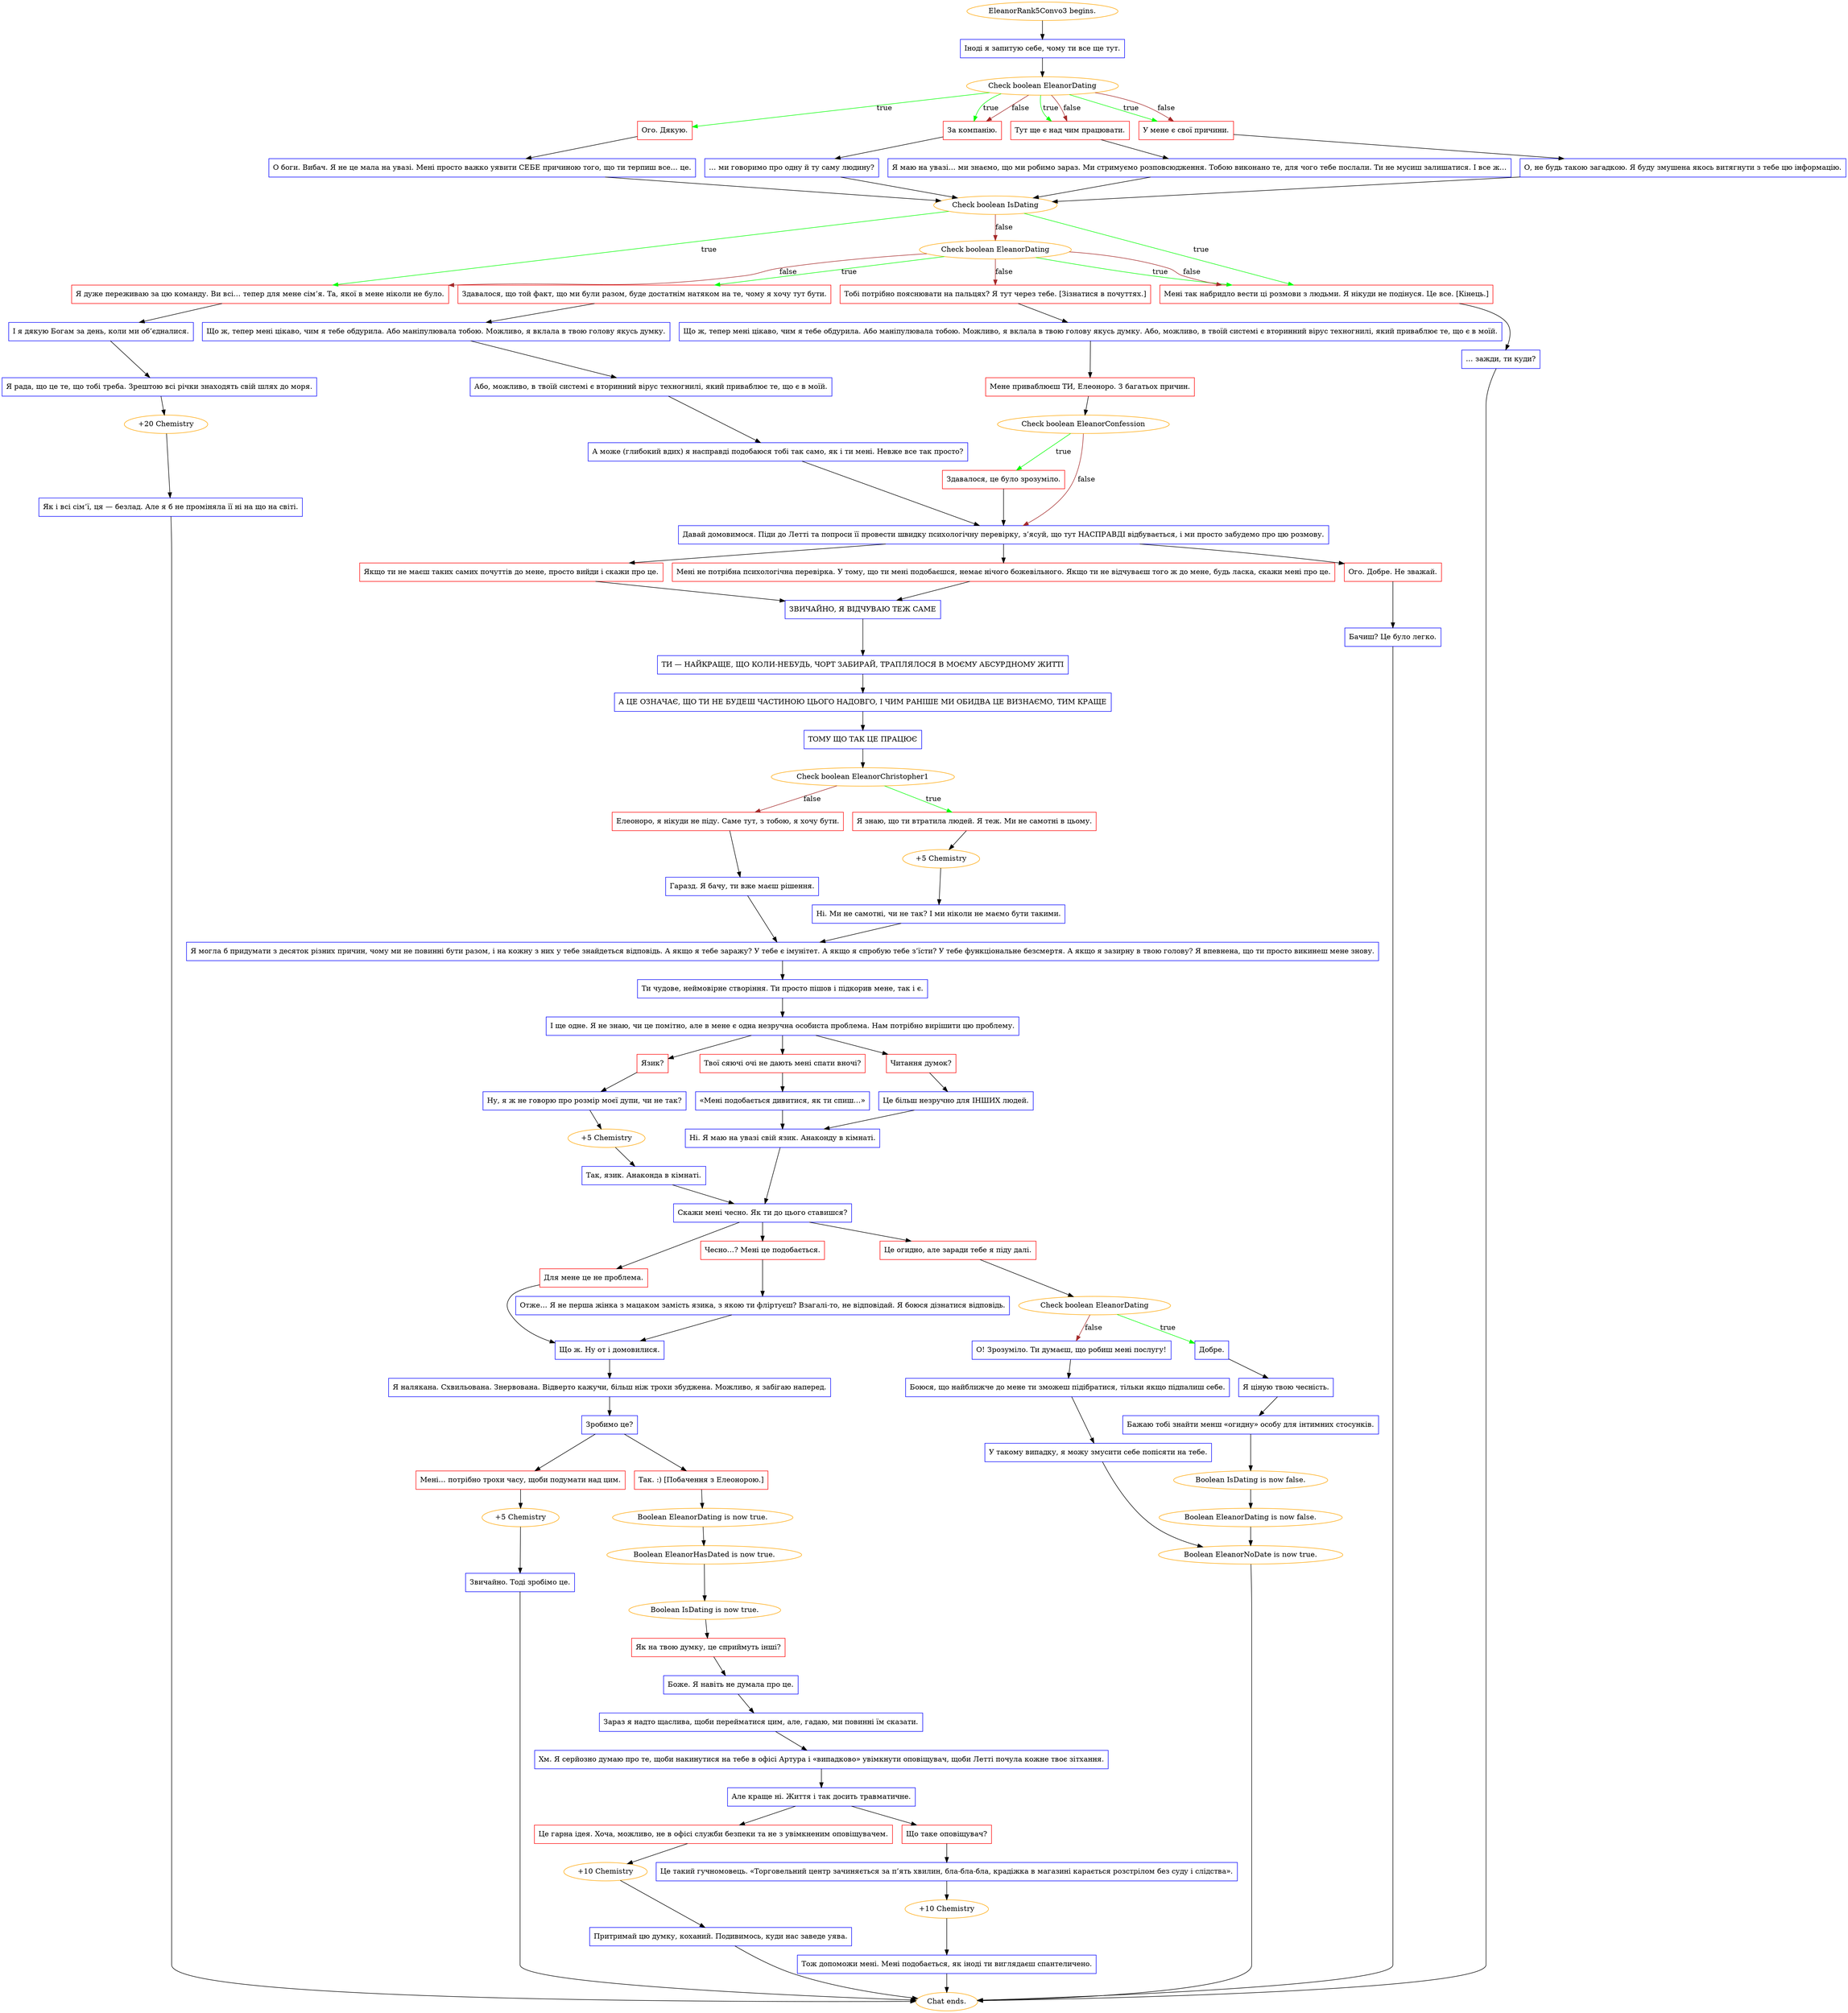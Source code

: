 digraph {
	"EleanorRank5Convo3 begins." [color=orange];
		"EleanorRank5Convo3 begins." -> j3728389655;
	j3728389655 [label="Іноді я запитую себе, чому ти все ще тут.",shape=box,color=blue];
		j3728389655 -> j1105820008;
	j1105820008 [label="Check boolean EleanorDating",color=orange];
		j1105820008 -> j2507843105 [label=true,color=green];
		j1105820008 -> j1590993784 [label=true,color=green];
		j1105820008 -> j3593362046 [label=true,color=green];
		j1105820008 -> j3409702990 [label=true,color=green];
		j1105820008 -> j1590993784 [label=false,color=brown];
		j1105820008 -> j3593362046 [label=false,color=brown];
		j1105820008 -> j3409702990 [label=false,color=brown];
	j2507843105 [label="Ого. Дякую.",shape=box,color=red];
		j2507843105 -> j2441988146;
	j1590993784 [label="За компанію.",shape=box,color=red];
		j1590993784 -> j791985275;
	j3593362046 [label="Тут ще є над чим працювати.",shape=box,color=red];
		j3593362046 -> j3097586887;
	j3409702990 [label="У мене є свої причини.",shape=box,color=red];
		j3409702990 -> j1278096251;
	j2441988146 [label="О боги. Вибач. Я не це мала на увазі. Мені просто важко уявити СЕБЕ причиною того, що ти терпиш все… це.",shape=box,color=blue];
		j2441988146 -> j948818843;
	j791985275 [label="… ми говоримо про одну й ту саму людину?",shape=box,color=blue];
		j791985275 -> j948818843;
	j3097586887 [label="Я маю на увазі… ми знаємо, що ми робимо зараз. Ми стримуємо розповсюдження. Тобою виконано те, для чого тебе послали. Ти не мусиш залишатися. І все ж…",shape=box,color=blue];
		j3097586887 -> j948818843;
	j1278096251 [label="О, не будь такою загадкою. Я буду змушена якось витягнути з тебе цю інформацію.",shape=box,color=blue];
		j1278096251 -> j948818843;
	j948818843 [label="Check boolean IsDating",color=orange];
		j948818843 -> j1526245520 [label=true,color=green];
		j948818843 -> j1286223043 [label=true,color=green];
		j948818843 -> j125273988 [label=false,color=brown];
	j1526245520 [label="Мені так набридло вести ці розмови з людьми. Я нікуди не подінуся. Це все. [Кінець.]",shape=box,color=red];
		j1526245520 -> j479168482;
	j1286223043 [label="Я дуже переживаю за цю команду. Ви всі… тепер для мене сім’я. Та, якої в мене ніколи не було.",shape=box,color=red];
		j1286223043 -> j2133331197;
	j125273988 [label="Check boolean EleanorDating",color=orange];
		j125273988 -> j1696227449 [label=true,color=green];
		j125273988 -> j1526245520 [label=true,color=green];
		j125273988 -> j3317365401 [label=false,color=brown];
		j125273988 -> j1286223043 [label=false,color=brown];
		j125273988 -> j1526245520 [label=false,color=brown];
	j479168482 [label="… зажди, ти куди?",shape=box,color=blue];
		j479168482 -> "Chat ends.";
	j2133331197 [label="І я дякую Богам за день, коли ми об’єдналися.",shape=box,color=blue];
		j2133331197 -> j1805690541;
	j1696227449 [label="Здавалося, що той факт, що ми були разом, буде достатнім натяком на те, чому я хочу тут бути.",shape=box,color=red];
		j1696227449 -> j4284805293;
	j3317365401 [label="Тобі потрібно пояснювати на пальцях? Я тут через тебе. [Зізнатися в почуттях.]",shape=box,color=red];
		j3317365401 -> j1507769797;
	"Chat ends." [color=orange];
	j1805690541 [label="Я рада, що це те, що тобі треба. Зрештою всі річки знаходять свій шлях до моря.",shape=box,color=blue];
		j1805690541 -> j2935647392;
	j4284805293 [label="Що ж, тепер мені цікаво, чим я тебе обдурила. Або маніпулювала тобою. Можливо, я вклала в твою голову якусь думку.",shape=box,color=blue];
		j4284805293 -> j3464067719;
	j1507769797 [label="Що ж, тепер мені цікаво, чим я тебе обдурила. Або маніпулювала тобою. Можливо, я вклала в твою голову якусь думку. Або, можливо, в твоїй системі є вторинний вірус техногнилі, який приваблює те, що є в моїй.",shape=box,color=blue];
		j1507769797 -> j2285942176;
	j2935647392 [label="+20 Chemistry",color=orange];
		j2935647392 -> j2244840596;
	j3464067719 [label="Або, можливо, в твоїй системі є вторинний вірус техногнилі, який приваблює те, що є в моїй.",shape=box,color=blue];
		j3464067719 -> j598304174;
	j2285942176 [label="Мене приваблюєш ТИ, Елеоноро. З багатьох причин.",shape=box,color=red];
		j2285942176 -> j2084162130;
	j2244840596 [label="Як і всі сім’ї, ця — безлад. Але я б не проміняла її ні на що на світі.",shape=box,color=blue];
		j2244840596 -> "Chat ends.";
	j598304174 [label="А може (глибокий вдих) я насправді подобаюся тобі так само, як і ти мені. Невже все так просто?",shape=box,color=blue];
		j598304174 -> j2534106765;
	j2084162130 [label="Check boolean EleanorConfession",color=orange];
		j2084162130 -> j2747342850 [label=true,color=green];
		j2084162130 -> j2534106765 [label=false,color=brown];
	j2534106765 [label="Давай домовимося. Піди до Летті та попроси її провести швидку психологічну перевірку, з’ясуй, що тут НАСПРАВДІ відбувається, і ми просто забудемо про цю розмову.",shape=box,color=blue];
		j2534106765 -> j735365781;
		j2534106765 -> j4267355453;
		j2534106765 -> j827325857;
	j2747342850 [label="Здавалося, це було зрозуміло.",shape=box,color=red];
		j2747342850 -> j2534106765;
	j735365781 [label="Мені не потрібна психологічна перевірка. У тому, що ти мені подобаєшся, немає нічого божевільного. Якщо ти не відчуваєш того ж до мене, будь ласка, скажи мені про це.",shape=box,color=red];
		j735365781 -> j1332062323;
	j4267355453 [label="Якщо ти не маєш таких самих почуттів до мене, просто вийди і скажи про це.",shape=box,color=red];
		j4267355453 -> j1332062323;
	j827325857 [label="Ого. Добре. Не зважай.",shape=box,color=red];
		j827325857 -> j2702760034;
	j1332062323 [label="ЗВИЧАЙНО, Я ВІДЧУВАЮ ТЕЖ САМЕ",shape=box,color=blue];
		j1332062323 -> j573556399;
	j2702760034 [label="Бачиш? Це було легко.",shape=box,color=blue];
		j2702760034 -> "Chat ends.";
	j573556399 [label="ТИ — НАЙКРАЩЕ, ЩО КОЛИ-НЕБУДЬ, ЧОРТ ЗАБИРАЙ, ТРАПЛЯЛОСЯ В МОЄМУ АБСУРДНОМУ ЖИТТІ",shape=box,color=blue];
		j573556399 -> j3739691320;
	j3739691320 [label="А ЦЕ ОЗНАЧАЄ, ЩО ТИ НЕ БУДЕШ ЧАСТИНОЮ ЦЬОГО НАДОВГО, І ЧИМ РАНІШЕ МИ ОБИДВА ЦЕ ВИЗНАЄМО, ТИМ КРАЩЕ",shape=box,color=blue];
		j3739691320 -> j3001948832;
	j3001948832 [label="ТОМУ ЩО ТАК ЦЕ ПРАЦЮЄ",shape=box,color=blue];
		j3001948832 -> j2953212660;
	j2953212660 [label="Check boolean EleanorChristopher1",color=orange];
		j2953212660 -> j3342113384 [label=true,color=green];
		j2953212660 -> j550716660 [label=false,color=brown];
	j3342113384 [label="Я знаю, що ти втратила людей. Я теж. Ми не самотні в цьому.",shape=box,color=red];
		j3342113384 -> j2966869500;
	j550716660 [label="Елеоноро, я нікуди не піду. Саме тут, з тобою, я хочу бути.",shape=box,color=red];
		j550716660 -> j1462565571;
	j2966869500 [label="+5 Chemistry",color=orange];
		j2966869500 -> j3289353939;
	j1462565571 [label="Гаразд. Я бачу, ти вже маєш рішення.",shape=box,color=blue];
		j1462565571 -> j3469163577;
	j3289353939 [label="Ні. Ми не самотні, чи не так? І ми ніколи не маємо бути такими.",shape=box,color=blue];
		j3289353939 -> j3469163577;
	j3469163577 [label="Я могла б придумати з десяток різних причин, чому ми не повинні бути разом, і на кожну з них у тебе знайдеться відповідь. А якщо я тебе заражу? У тебе є імунітет. А якщо я спробую тебе з’їсти? У тебе функціональне безсмертя. А якщо я зазирну в твою голову? Я впевнена, що ти просто викинеш мене знову.",shape=box,color=blue];
		j3469163577 -> j508832149;
	j508832149 [label="Ти чудове, неймовірне створіння. Ти просто пішов і підкорив мене, так і є.",shape=box,color=blue];
		j508832149 -> j4130145276;
	j4130145276 [label="І ще одне. Я не знаю, чи це помітно, але в мене є одна незручна особиста проблема. Нам потрібно вирішити цю проблему.",shape=box,color=blue];
		j4130145276 -> j2321018622;
		j4130145276 -> j1823002254;
		j4130145276 -> j1518349409;
	j2321018622 [label="Твої сяючі очі не дають мені спати вночі?",shape=box,color=red];
		j2321018622 -> j2259722778;
	j1823002254 [label="Читання думок?",shape=box,color=red];
		j1823002254 -> j34884569;
	j1518349409 [label="Язик?",shape=box,color=red];
		j1518349409 -> j442683856;
	j2259722778 [label="«Мені подобається дивитися, як ти спиш…»",shape=box,color=blue];
		j2259722778 -> j1009865274;
	j34884569 [label="Це більш незручно для ІНШИХ людей.",shape=box,color=blue];
		j34884569 -> j1009865274;
	j442683856 [label="Ну, я ж не говорю про розмір моєї дупи, чи не так?",shape=box,color=blue];
		j442683856 -> j2831300129;
	j1009865274 [label="Ні. Я маю на увазі свій язик. Анаконду в кімнаті.",shape=box,color=blue];
		j1009865274 -> j3991891760;
	j2831300129 [label="+5 Chemistry",color=orange];
		j2831300129 -> j2953749181;
	j3991891760 [label="Скажи мені чесно. Як ти до цього ставишся?",shape=box,color=blue];
		j3991891760 -> j3567120323;
		j3991891760 -> j3266935510;
		j3991891760 -> j2920583320;
	j2953749181 [label="Так, язик. Анаконда в кімнаті.",shape=box,color=blue];
		j2953749181 -> j3991891760;
	j3567120323 [label="Це огидно, але заради тебе я піду далі.",shape=box,color=red];
		j3567120323 -> j737588234;
	j3266935510 [label="Для мене це не проблема.",shape=box,color=red];
		j3266935510 -> j2619589703;
	j2920583320 [label="Чесно…? Мені це подобається.",shape=box,color=red];
		j2920583320 -> j1766345557;
	j737588234 [label="Check boolean EleanorDating",color=orange];
		j737588234 -> j2181168586 [label=true,color=green];
		j737588234 -> j136457901 [label=false,color=brown];
	j2619589703 [label="Що ж. Ну от і домовилися.",shape=box,color=blue];
		j2619589703 -> j408216615;
	j1766345557 [label="Отже… Я не перша жінка з мацаком замість язика, з якою ти фліртуєш? Взагалі-то, не відповідай. Я боюся дізнатися відповідь.",shape=box,color=blue];
		j1766345557 -> j2619589703;
	j2181168586 [label="Добре.",shape=box,color=blue];
		j2181168586 -> j3413676984;
	j136457901 [label="О! Зрозуміло. Ти думаєш, що робиш мені послугу!",shape=box,color=blue];
		j136457901 -> j1245588211;
	j408216615 [label="Я налякана. Схвильована. Знервована. Відверто кажучи, більш ніж трохи збуджена. Можливо, я забігаю наперед.",shape=box,color=blue];
		j408216615 -> j2540004125;
	j3413676984 [label="Я ціную твою чесність.",shape=box,color=blue];
		j3413676984 -> j1382985420;
	j1245588211 [label="Боюся, що найближче до мене ти зможеш підібратися, тільки якщо підпалиш себе.",shape=box,color=blue];
		j1245588211 -> j4129353287;
	j2540004125 [label="Зробимо це?",shape=box,color=blue];
		j2540004125 -> j2068502314;
		j2540004125 -> j2604429950;
	j1382985420 [label="Бажаю тобі знайти менш «огидну» особу для інтимних стосунків.",shape=box,color=blue];
		j1382985420 -> j3127028283;
	j4129353287 [label="У такому випадку, я можу змусити себе попісяти на тебе.",shape=box,color=blue];
		j4129353287 -> j2728200779;
	j2068502314 [label="Так. :) [Побачення з Елеонорою.]",shape=box,color=red];
		j2068502314 -> j2673840560;
	j2604429950 [label="Мені… потрібно трохи часу, щоби подумати над цим.",shape=box,color=red];
		j2604429950 -> j1005005579;
	j3127028283 [label="Boolean IsDating is now false.",color=orange];
		j3127028283 -> j3856107511;
	j2728200779 [label="Boolean EleanorNoDate is now true.",color=orange];
		j2728200779 -> "Chat ends.";
	j2673840560 [label="Boolean EleanorDating is now true.",color=orange];
		j2673840560 -> j3267468196;
	j1005005579 [label="+5 Chemistry",color=orange];
		j1005005579 -> j1881176832;
	j3856107511 [label="Boolean EleanorDating is now false.",color=orange];
		j3856107511 -> j2728200779;
	j3267468196 [label="Boolean EleanorHasDated is now true.",color=orange];
		j3267468196 -> j929832462;
	j1881176832 [label="Звичайно. Тоді зробімо це.",shape=box,color=blue];
		j1881176832 -> "Chat ends.";
	j929832462 [label="Boolean IsDating is now true.",color=orange];
		j929832462 -> j647150025;
	j647150025 [label="Як на твою думку, це сприймуть інші?",shape=box,color=red];
		j647150025 -> j3884288465;
	j3884288465 [label="Боже. Я навіть не думала про це.",shape=box,color=blue];
		j3884288465 -> j3505853698;
	j3505853698 [label="Зараз я надто щаслива, щоби перейматися цим, але, гадаю, ми повинні їм сказати.",shape=box,color=blue];
		j3505853698 -> j1257186214;
	j1257186214 [label="Хм. Я серйозно думаю про те, щоби накинутися на тебе в офісі Артура і «випадково» увімкнути оповіщувач, щоби Летті почула кожне твоє зітхання.",shape=box,color=blue];
		j1257186214 -> j2585235501;
	j2585235501 [label="Але краще ні. Життя і так досить травматичне.",shape=box,color=blue];
		j2585235501 -> j409299755;
		j2585235501 -> j1538343505;
	j409299755 [label="Це гарна ідея. Хоча, можливо, не в офісі служби безпеки та не з увімкненим оповіщувачем.",shape=box,color=red];
		j409299755 -> j951518919;
	j1538343505 [label="Що таке оповіщувач?",shape=box,color=red];
		j1538343505 -> j3073461379;
	j951518919 [label="+10 Chemistry",color=orange];
		j951518919 -> j620728416;
	j3073461379 [label="Це такий гучномовець. «Торговельний центр зачиняється за п’ять хвилин, бла-бла-бла, крадіжка в магазині карається розстрілом без суду і слідства».",shape=box,color=blue];
		j3073461379 -> j2001659814;
	j620728416 [label="Притримай цю думку, коханий. Подивимось, куди нас заведе уява.",shape=box,color=blue];
		j620728416 -> "Chat ends.";
	j2001659814 [label="+10 Chemistry",color=orange];
		j2001659814 -> j4084485987;
	j4084485987 [label="Тож допоможи мені. Мені подобається, як іноді ти виглядаєш спантеличено.",shape=box,color=blue];
		j4084485987 -> "Chat ends.";
}